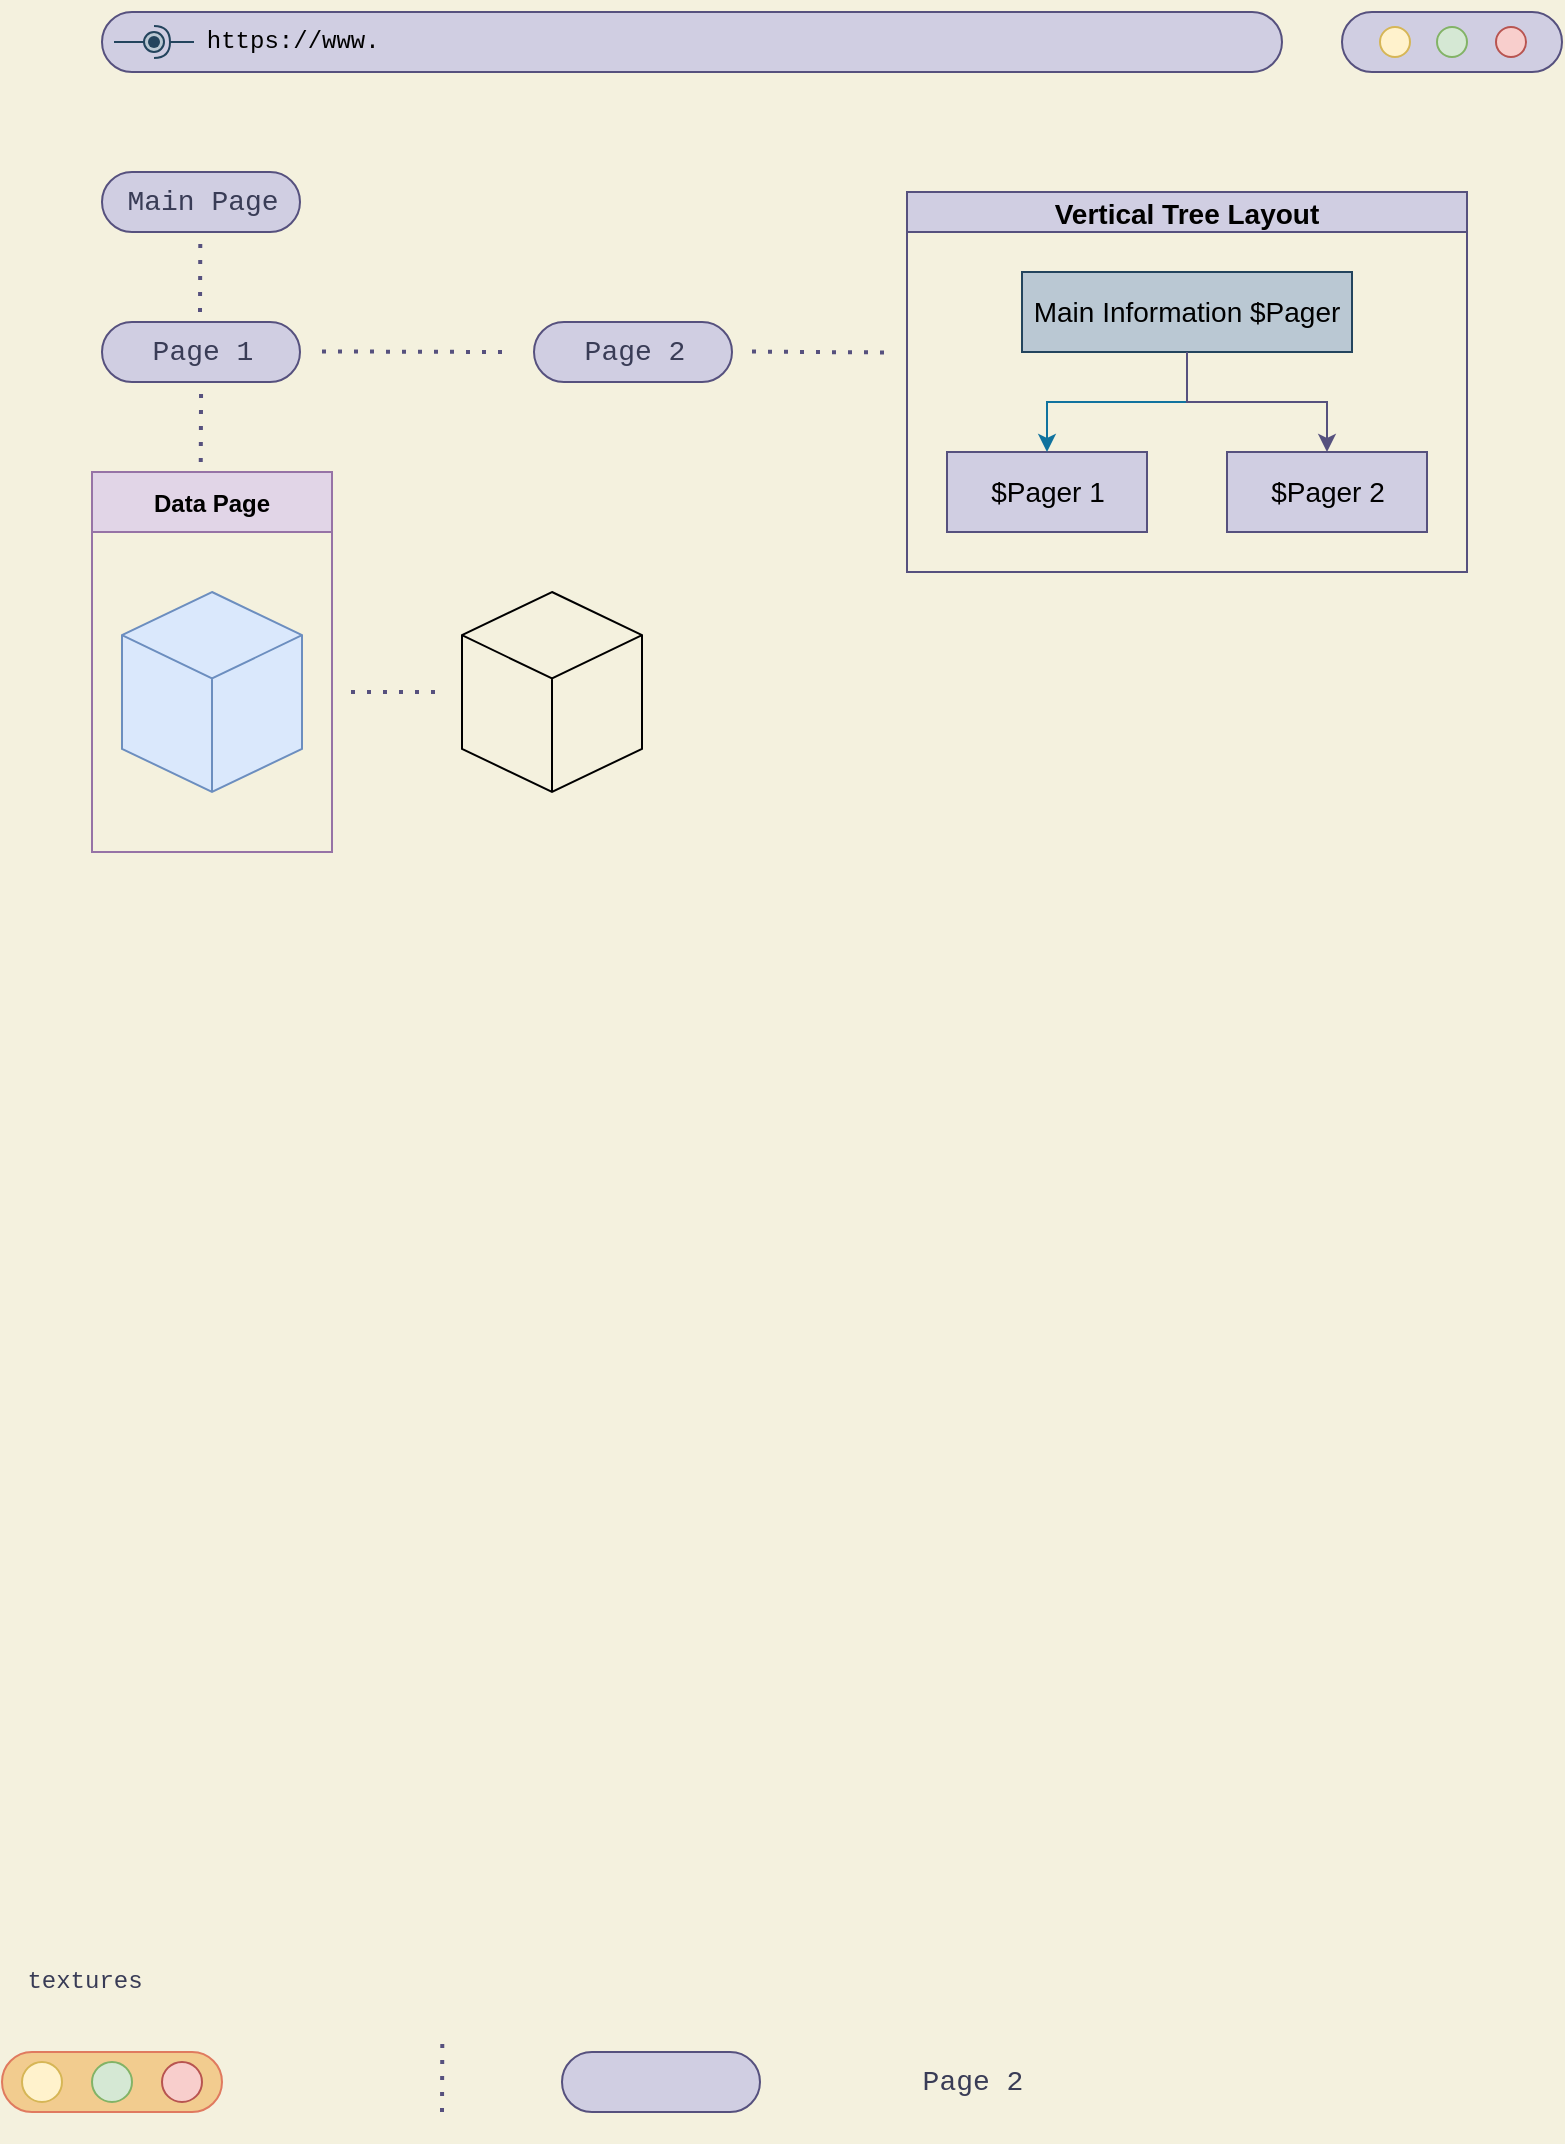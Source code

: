<mxfile version="20.5.1" type="github">
  <diagram id="rhGnawXu-sOyFCt1OZwF" name="Page-1">
    <mxGraphModel dx="778" dy="726" grid="1" gridSize="10" guides="1" tooltips="1" connect="1" arrows="1" fold="1" page="1" pageScale="1" pageWidth="850" pageHeight="1100" background="#F4F1DE" math="0" shadow="0">
      <root>
        <mxCell id="0" />
        <mxCell id="1" parent="0" />
        <mxCell id="IDs0Z8VZgHh4Mf1sCj_e-1" value="" style="rounded=1;whiteSpace=wrap;html=1;fillColor=#F2CC8F;strokeColor=#E07A5F;arcSize=50;fontColor=#393C56;direction=south;" parent="1" vertex="1">
          <mxGeometry x="60" y="1030" width="110" height="30" as="geometry" />
        </mxCell>
        <mxCell id="IDs0Z8VZgHh4Mf1sCj_e-2" value="" style="rounded=1;whiteSpace=wrap;html=1;fillColor=#d0cee2;strokeColor=#56517e;arcSize=50;" parent="1" vertex="1">
          <mxGeometry x="110" y="90" width="99" height="30" as="geometry" />
        </mxCell>
        <mxCell id="IDs0Z8VZgHh4Mf1sCj_e-5" value="Data Page" style="swimlane;fillColor=#e1d5e7;strokeColor=#9673a6;startSize=30;" parent="1" vertex="1">
          <mxGeometry x="105" y="240" width="120" height="190" as="geometry" />
        </mxCell>
        <mxCell id="IDs0Z8VZgHh4Mf1sCj_e-6" value="" style="html=1;whiteSpace=wrap;shape=isoCube2;backgroundOutline=1;isoAngle=15;fillColor=#dae8fc;strokeColor=#6c8ebf;" parent="IDs0Z8VZgHh4Mf1sCj_e-5" vertex="1">
          <mxGeometry x="15" y="60" width="90" height="100" as="geometry" />
        </mxCell>
        <mxCell id="IDs0Z8VZgHh4Mf1sCj_e-28" value="&lt;blockquote&gt;Main Page&lt;/blockquote&gt;" style="text;resizable=0;autosize=1;align=center;verticalAlign=middle;points=[];fillColor=none;strokeColor=none;rounded=0;fontSize=14;fontColor=#393C56;labelBackgroundColor=none;labelBorderColor=none;html=1;fontFamily=Courier New;rotation=0;" parent="1" vertex="1">
          <mxGeometry x="69.5" y="75" width="180" height="60" as="geometry" />
        </mxCell>
        <mxCell id="IDs0Z8VZgHh4Mf1sCj_e-30" value="Vertical Tree Layout" style="swimlane;startSize=20;horizontal=1;childLayout=treeLayout;horizontalTree=0;resizable=0;containerType=tree;fontSize=14;fillColor=#d0cee2;strokeColor=#56517e;" parent="1" vertex="1">
          <mxGeometry x="512.5" y="100" width="280" height="190" as="geometry" />
        </mxCell>
        <mxCell id="IDs0Z8VZgHh4Mf1sCj_e-31" value="Main Information $Pager" style="whiteSpace=wrap;html=1;fontSize=14;fillColor=#bac8d3;strokeColor=#23445d;" parent="IDs0Z8VZgHh4Mf1sCj_e-30" vertex="1">
          <mxGeometry x="57.5" y="40" width="165" height="40" as="geometry" />
        </mxCell>
        <mxCell id="IDs0Z8VZgHh4Mf1sCj_e-32" value="$Pager 1" style="whiteSpace=wrap;html=1;fontSize=14;fillColor=#d0cee2;strokeColor=#56517e;" parent="IDs0Z8VZgHh4Mf1sCj_e-30" vertex="1">
          <mxGeometry x="20" y="130" width="100" height="40" as="geometry" />
        </mxCell>
        <mxCell id="IDs0Z8VZgHh4Mf1sCj_e-33" value="" style="edgeStyle=elbowEdgeStyle;elbow=vertical;html=1;rounded=0;fontSize=14;labelBackgroundColor=#F4F1DE;strokeColor=#10739e;fontColor=#393C56;fillColor=#b1ddf0;" parent="IDs0Z8VZgHh4Mf1sCj_e-30" source="IDs0Z8VZgHh4Mf1sCj_e-31" target="IDs0Z8VZgHh4Mf1sCj_e-32" edge="1">
          <mxGeometry relative="1" as="geometry" />
        </mxCell>
        <mxCell id="IDs0Z8VZgHh4Mf1sCj_e-34" value="$Pager 2" style="whiteSpace=wrap;html=1;fontSize=14;fillColor=#d0cee2;strokeColor=#56517e;" parent="IDs0Z8VZgHh4Mf1sCj_e-30" vertex="1">
          <mxGeometry x="160" y="130" width="100" height="40" as="geometry" />
        </mxCell>
        <mxCell id="IDs0Z8VZgHh4Mf1sCj_e-35" value="" style="edgeStyle=elbowEdgeStyle;elbow=vertical;html=1;rounded=0;fontSize=14;labelBackgroundColor=#F4F1DE;strokeColor=#56517e;fontColor=#393C56;fillColor=#d0cee2;" parent="IDs0Z8VZgHh4Mf1sCj_e-30" source="IDs0Z8VZgHh4Mf1sCj_e-31" target="IDs0Z8VZgHh4Mf1sCj_e-34" edge="1">
          <mxGeometry relative="1" as="geometry" />
        </mxCell>
        <mxCell id="IDs0Z8VZgHh4Mf1sCj_e-46" value="" style="ellipse;whiteSpace=wrap;html=1;aspect=fixed;strokeColor=#d6b656;fontFamily=Courier New;fillColor=#fff2cc;" parent="1" vertex="1">
          <mxGeometry x="70" y="1035" width="20" height="20" as="geometry" />
        </mxCell>
        <mxCell id="IDs0Z8VZgHh4Mf1sCj_e-47" value="" style="ellipse;whiteSpace=wrap;html=1;aspect=fixed;strokeColor=#82b366;fontFamily=Courier New;fillColor=#d5e8d4;" parent="1" vertex="1">
          <mxGeometry x="105" y="1035" width="20" height="20" as="geometry" />
        </mxCell>
        <mxCell id="IDs0Z8VZgHh4Mf1sCj_e-48" value="" style="ellipse;whiteSpace=wrap;html=1;aspect=fixed;strokeColor=#b85450;fontFamily=Courier New;fillColor=#f8cecc;" parent="1" vertex="1">
          <mxGeometry x="140" y="1035" width="20" height="20" as="geometry" />
        </mxCell>
        <mxCell id="IDs0Z8VZgHh4Mf1sCj_e-49" value="" style="rounded=1;whiteSpace=wrap;html=1;fillColor=#d0cee2;arcSize=50;direction=south;strokeColor=#56517e;" parent="1" vertex="1">
          <mxGeometry x="730" y="10" width="110" height="30" as="geometry" />
        </mxCell>
        <mxCell id="IDs0Z8VZgHh4Mf1sCj_e-50" value="" style="ellipse;whiteSpace=wrap;html=1;aspect=fixed;strokeColor=#d6b656;fontFamily=Courier New;fillColor=#fff2cc;" parent="1" vertex="1">
          <mxGeometry x="749" y="17.5" width="15" height="15" as="geometry" />
        </mxCell>
        <mxCell id="IDs0Z8VZgHh4Mf1sCj_e-51" value="" style="ellipse;whiteSpace=wrap;html=1;aspect=fixed;strokeColor=#82b366;fontFamily=Courier New;fillColor=#d5e8d4;" parent="1" vertex="1">
          <mxGeometry x="777.5" y="17.5" width="15" height="15" as="geometry" />
        </mxCell>
        <mxCell id="IDs0Z8VZgHh4Mf1sCj_e-52" value="" style="ellipse;whiteSpace=wrap;html=1;aspect=fixed;strokeColor=#b85450;fontFamily=Courier New;fillColor=#f8cecc;" parent="1" vertex="1">
          <mxGeometry x="807" y="17.5" width="15" height="15" as="geometry" />
        </mxCell>
        <mxCell id="IDs0Z8VZgHh4Mf1sCj_e-53" value="&lt;div align=&quot;left&quot;&gt;&amp;nbsp; &amp;nbsp;&amp;nbsp; &amp;nbsp; https://www.&lt;/div&gt;" style="rounded=1;whiteSpace=wrap;html=1;fontFamily=Courier New;fillColor=#d0cee2;arcSize=50;strokeColor=#56517e;align=left;" parent="1" vertex="1">
          <mxGeometry x="110" y="10" width="590" height="30" as="geometry" />
        </mxCell>
        <mxCell id="IDs0Z8VZgHh4Mf1sCj_e-57" value="" style="rounded=0;orthogonalLoop=1;jettySize=auto;html=1;endArrow=none;endFill=0;sketch=0;sourcePerimeterSpacing=0;targetPerimeterSpacing=0;strokeColor=#23445d;fontFamily=Courier New;fontColor=#393C56;fillColor=#bac8d3;" parent="1" target="IDs0Z8VZgHh4Mf1sCj_e-59" edge="1">
          <mxGeometry relative="1" as="geometry">
            <mxPoint x="116" y="25" as="sourcePoint" />
          </mxGeometry>
        </mxCell>
        <mxCell id="IDs0Z8VZgHh4Mf1sCj_e-58" value="" style="rounded=0;orthogonalLoop=1;jettySize=auto;html=1;endArrow=halfCircle;endFill=0;entryX=0.5;entryY=0.5;endSize=6;strokeWidth=1;sketch=0;strokeColor=#23445d;fontFamily=Courier New;fontColor=#393C56;fillColor=#bac8d3;" parent="1" target="IDs0Z8VZgHh4Mf1sCj_e-59" edge="1">
          <mxGeometry relative="1" as="geometry">
            <mxPoint x="156" y="25" as="sourcePoint" />
            <Array as="points">
              <mxPoint x="156" y="25" />
            </Array>
          </mxGeometry>
        </mxCell>
        <mxCell id="IDs0Z8VZgHh4Mf1sCj_e-59" value="" style="ellipse;whiteSpace=wrap;html=1;align=center;aspect=fixed;resizable=0;points=[];outlineConnect=0;sketch=0;strokeColor=#23445d;fontFamily=Courier New;fillColor=#bac8d3;" parent="1" vertex="1">
          <mxGeometry x="131" y="20" width="10" height="10" as="geometry" />
        </mxCell>
        <mxCell id="IDs0Z8VZgHh4Mf1sCj_e-66" value="" style="rounded=1;whiteSpace=wrap;html=1;fillColor=#d0cee2;strokeColor=#56517e;arcSize=50;" parent="1" vertex="1">
          <mxGeometry x="110" y="165" width="99" height="30" as="geometry" />
        </mxCell>
        <mxCell id="IDs0Z8VZgHh4Mf1sCj_e-67" value="&lt;blockquote&gt;Page 1&lt;br&gt;&lt;/blockquote&gt;" style="text;resizable=0;autosize=1;align=center;verticalAlign=middle;points=[];fillColor=none;strokeColor=none;rounded=0;fontSize=14;fontColor=#393C56;labelBackgroundColor=none;labelBorderColor=none;html=1;fontFamily=Courier New;rotation=0;" parent="1" vertex="1">
          <mxGeometry x="84.5" y="150" width="150" height="60" as="geometry" />
        </mxCell>
        <mxCell id="IDs0Z8VZgHh4Mf1sCj_e-68" value="textures" style="text;html=1;align=center;verticalAlign=middle;resizable=0;points=[];autosize=1;strokeColor=none;fillColor=none;fontFamily=Courier New;fontColor=#393C56;" parent="1" vertex="1">
          <mxGeometry x="61" y="980" width="80" height="30" as="geometry" />
        </mxCell>
        <mxCell id="IDs0Z8VZgHh4Mf1sCj_e-70" value="" style="shape=waypoint;sketch=0;fillStyle=solid;size=6;pointerEvents=1;points=[];fillColor=#bac8d3;resizable=0;rotatable=0;perimeter=centerPerimeter;snapToPoint=1;strokeColor=#23445d;fontFamily=Courier New;" parent="1" vertex="1">
          <mxGeometry x="116" y="5" width="40" height="40" as="geometry" />
        </mxCell>
        <mxCell id="IDs0Z8VZgHh4Mf1sCj_e-73" value="" style="endArrow=none;dashed=1;html=1;dashPattern=1 3;strokeWidth=2;rounded=0;strokeColor=#56517e;fontFamily=Courier New;fontColor=#393C56;fillColor=#d0cee2;" parent="1" edge="1">
          <mxGeometry width="50" height="50" relative="1" as="geometry">
            <mxPoint x="159" y="160" as="sourcePoint" />
            <mxPoint x="159.17" y="120" as="targetPoint" />
          </mxGeometry>
        </mxCell>
        <mxCell id="IDs0Z8VZgHh4Mf1sCj_e-74" value="" style="endArrow=none;dashed=1;html=1;dashPattern=1 3;strokeWidth=2;rounded=0;strokeColor=#56517e;fontFamily=Courier New;fontColor=#393C56;fillColor=#d0cee2;" parent="1" edge="1">
          <mxGeometry width="50" height="50" relative="1" as="geometry">
            <mxPoint x="159.38" y="235" as="sourcePoint" />
            <mxPoint x="159.55" y="195" as="targetPoint" />
          </mxGeometry>
        </mxCell>
        <mxCell id="IDs0Z8VZgHh4Mf1sCj_e-75" value="" style="endArrow=none;dashed=1;html=1;dashPattern=1 3;strokeWidth=2;rounded=0;strokeColor=#56517e;fontFamily=Courier New;fontColor=#393C56;fillColor=#d0cee2;" parent="1" edge="1">
          <mxGeometry width="50" height="50" relative="1" as="geometry">
            <mxPoint x="234.5" y="350" as="sourcePoint" />
            <mxPoint x="280" y="350" as="targetPoint" />
          </mxGeometry>
        </mxCell>
        <mxCell id="IDs0Z8VZgHh4Mf1sCj_e-76" value="" style="endArrow=none;dashed=1;html=1;dashPattern=1 3;strokeWidth=2;rounded=0;strokeColor=#56517e;fontFamily=Courier New;fontColor=#393C56;fillColor=#d0cee2;" parent="1" edge="1">
          <mxGeometry width="50" height="50" relative="1" as="geometry">
            <mxPoint x="280" y="1060" as="sourcePoint" />
            <mxPoint x="280.17" y="1020" as="targetPoint" />
          </mxGeometry>
        </mxCell>
        <mxCell id="IDs0Z8VZgHh4Mf1sCj_e-77" value="" style="html=1;whiteSpace=wrap;shape=isoCube2;backgroundOutline=1;isoAngle=15;fillColor=none;" parent="1" vertex="1">
          <mxGeometry x="290" y="300" width="90" height="100" as="geometry" />
        </mxCell>
        <mxCell id="IDs0Z8VZgHh4Mf1sCj_e-78" value="" style="endArrow=none;dashed=1;html=1;dashPattern=1 3;strokeWidth=2;rounded=0;strokeColor=#56517e;fontFamily=Courier New;fontColor=#393C56;fillColor=#d0cee2;" parent="1" edge="1">
          <mxGeometry width="50" height="50" relative="1" as="geometry">
            <mxPoint x="220" y="179.71" as="sourcePoint" />
            <mxPoint x="310" y="180" as="targetPoint" />
          </mxGeometry>
        </mxCell>
        <mxCell id="IDs0Z8VZgHh4Mf1sCj_e-80" value="" style="rounded=1;whiteSpace=wrap;html=1;fillColor=#d0cee2;strokeColor=#56517e;arcSize=50;" parent="1" vertex="1">
          <mxGeometry x="326" y="165" width="99" height="30" as="geometry" />
        </mxCell>
        <mxCell id="IDs0Z8VZgHh4Mf1sCj_e-81" value="&lt;blockquote&gt;Page 2&lt;br&gt;&lt;/blockquote&gt;" style="text;resizable=0;autosize=1;align=center;verticalAlign=middle;points=[];fillColor=none;strokeColor=none;rounded=0;fontSize=14;fontColor=#393C56;labelBackgroundColor=none;labelBorderColor=none;html=1;fontFamily=Courier New;rotation=0;" parent="1" vertex="1">
          <mxGeometry x="300.5" y="150" width="150" height="60" as="geometry" />
        </mxCell>
        <mxCell id="D_7_FlHEk1rg1oLGK2tV-1" value="" style="rounded=1;whiteSpace=wrap;html=1;fillColor=#d0cee2;strokeColor=#56517e;arcSize=50;" vertex="1" parent="1">
          <mxGeometry x="340" y="1030" width="99" height="30" as="geometry" />
        </mxCell>
        <mxCell id="D_7_FlHEk1rg1oLGK2tV-2" value="&lt;blockquote&gt;Page 2&lt;br&gt;&lt;/blockquote&gt;" style="text;resizable=0;autosize=1;align=center;verticalAlign=middle;points=[];fillColor=none;strokeColor=none;rounded=0;fontSize=14;fontColor=#393C56;labelBackgroundColor=none;labelBorderColor=none;html=1;fontFamily=Courier New;rotation=0;" vertex="1" parent="1">
          <mxGeometry x="470" y="1015" width="150" height="60" as="geometry" />
        </mxCell>
        <mxCell id="D_7_FlHEk1rg1oLGK2tV-9" value="" style="endArrow=none;dashed=1;html=1;dashPattern=1 3;strokeWidth=2;rounded=0;strokeColor=#56517e;fontFamily=Courier New;fontColor=#393C56;fillColor=#d0cee2;" edge="1" parent="1">
          <mxGeometry width="50" height="50" relative="1" as="geometry">
            <mxPoint x="501" y="180.24" as="sourcePoint" />
            <mxPoint x="430.0" y="179.76" as="targetPoint" />
          </mxGeometry>
        </mxCell>
      </root>
    </mxGraphModel>
  </diagram>
</mxfile>
